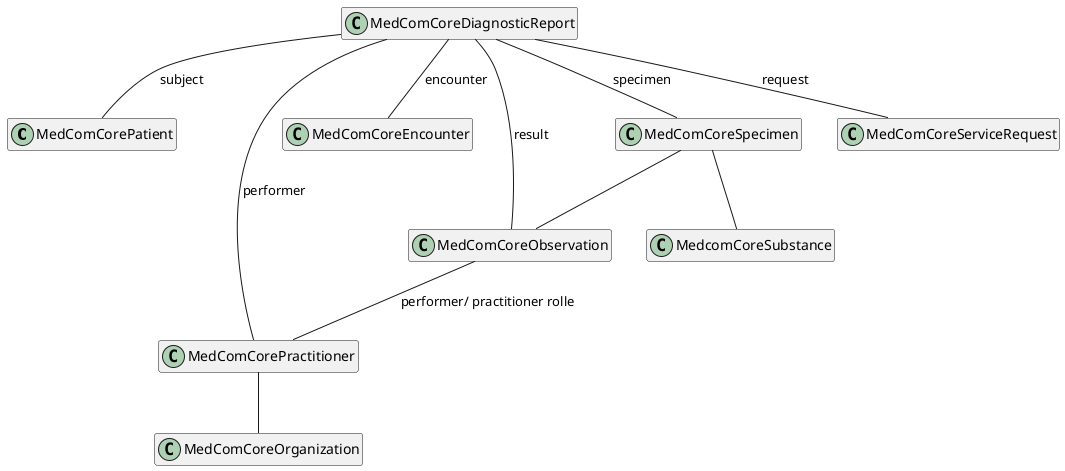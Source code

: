 @startuml HomeCareObservation

hide empty members

top to bottom direction

' class "MedComMessagingMessage" as message
' class "MedComMessagingMessageHeader" as messageheader
' class "MedComMessagingProvenance" as provenance
' class "MedComMessagingOrganization" as messagingOrganization <<MedComCoreOrganization>>
class "MedComCorePatient" as patient
class "MedComCorePractitioner" as author
class "MedComCoreEncounter" as encounter
class "MedComCoreOrganization" as organization
class "MedComCoreDiagnosticReport" as diagnosticReport
class "MedComCoreObservation" as observation
class "MedComCoreSpecimen" as specimen 
class "MedcomCoreSubstance" as substance
class "MedComCoreServiceRequest" as request



diagnosticReport -- encounter : "encounter"
diagnosticReport -- request: "request"
diagnosticReport -- observation : "result"
diagnosticReport -- specimen : "specimen"
diagnosticReport -- author: "performer"
diagnosticReport -- patient: "subject"
specimen -- substance
specimen --observation
observation -- author:"performer/ practitioner rolle"
author -- organization
@enduml